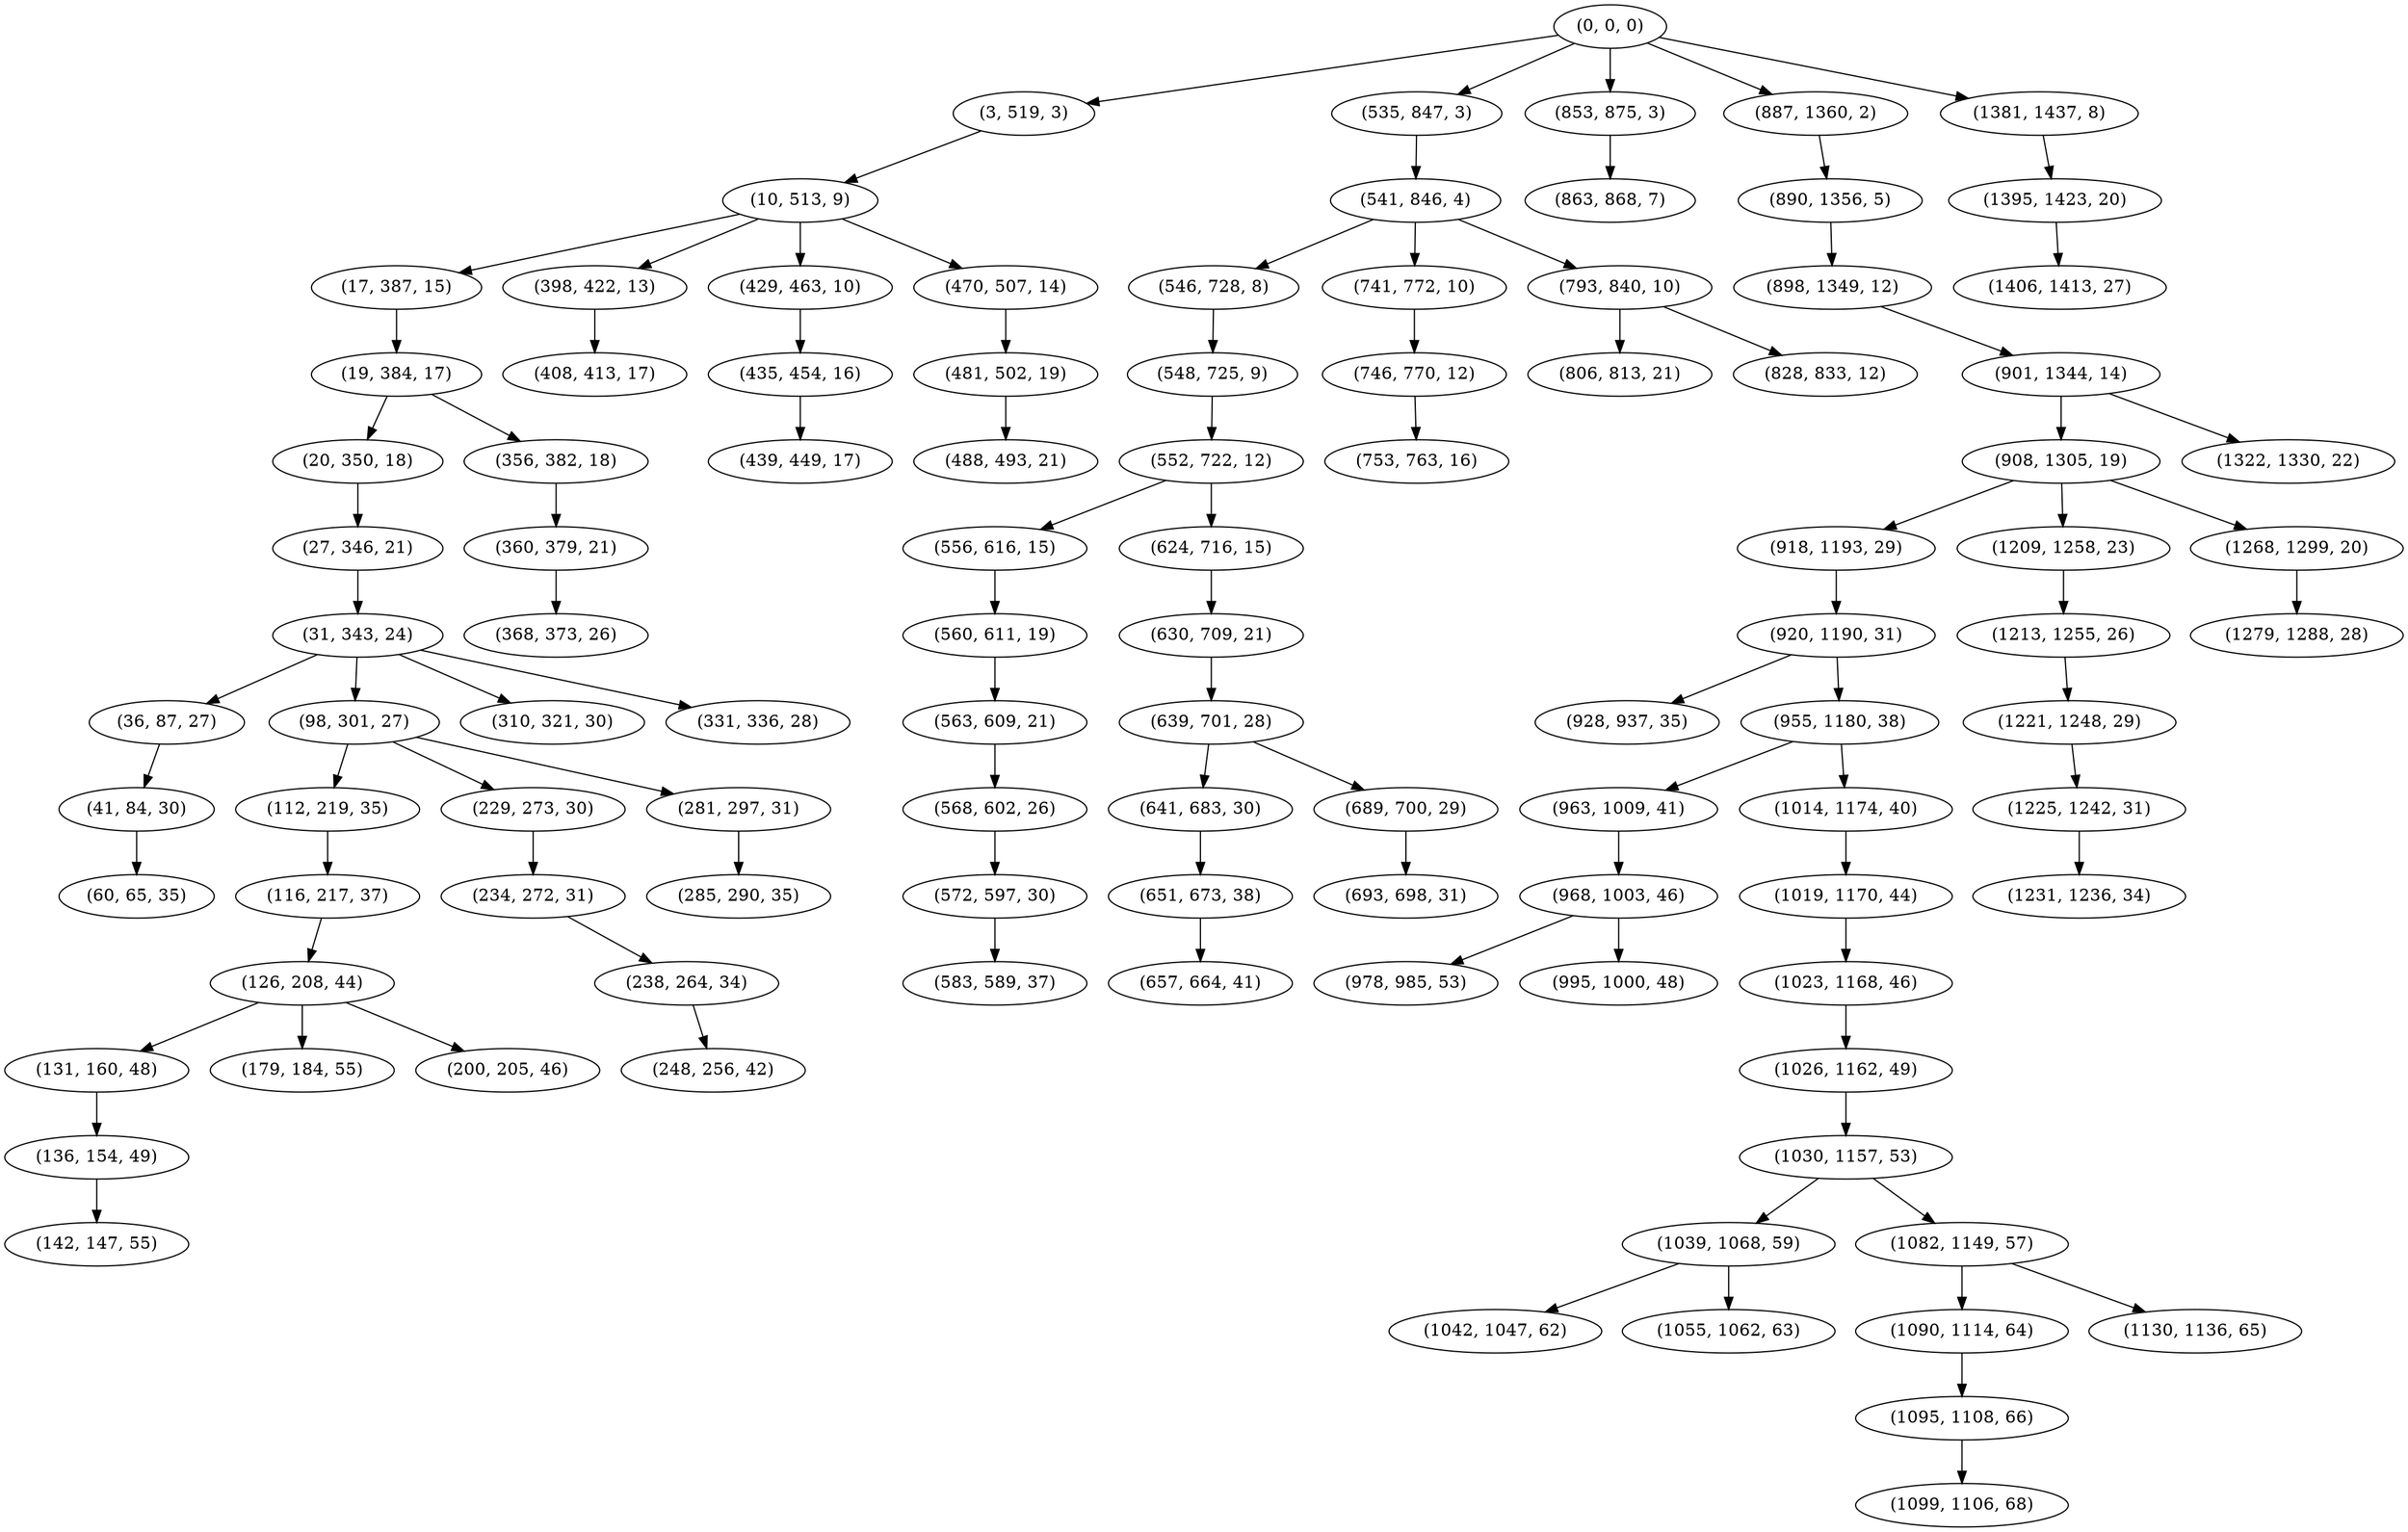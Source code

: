 digraph tree {
    "(0, 0, 0)";
    "(3, 519, 3)";
    "(10, 513, 9)";
    "(17, 387, 15)";
    "(19, 384, 17)";
    "(20, 350, 18)";
    "(27, 346, 21)";
    "(31, 343, 24)";
    "(36, 87, 27)";
    "(41, 84, 30)";
    "(60, 65, 35)";
    "(98, 301, 27)";
    "(112, 219, 35)";
    "(116, 217, 37)";
    "(126, 208, 44)";
    "(131, 160, 48)";
    "(136, 154, 49)";
    "(142, 147, 55)";
    "(179, 184, 55)";
    "(200, 205, 46)";
    "(229, 273, 30)";
    "(234, 272, 31)";
    "(238, 264, 34)";
    "(248, 256, 42)";
    "(281, 297, 31)";
    "(285, 290, 35)";
    "(310, 321, 30)";
    "(331, 336, 28)";
    "(356, 382, 18)";
    "(360, 379, 21)";
    "(368, 373, 26)";
    "(398, 422, 13)";
    "(408, 413, 17)";
    "(429, 463, 10)";
    "(435, 454, 16)";
    "(439, 449, 17)";
    "(470, 507, 14)";
    "(481, 502, 19)";
    "(488, 493, 21)";
    "(535, 847, 3)";
    "(541, 846, 4)";
    "(546, 728, 8)";
    "(548, 725, 9)";
    "(552, 722, 12)";
    "(556, 616, 15)";
    "(560, 611, 19)";
    "(563, 609, 21)";
    "(568, 602, 26)";
    "(572, 597, 30)";
    "(583, 589, 37)";
    "(624, 716, 15)";
    "(630, 709, 21)";
    "(639, 701, 28)";
    "(641, 683, 30)";
    "(651, 673, 38)";
    "(657, 664, 41)";
    "(689, 700, 29)";
    "(693, 698, 31)";
    "(741, 772, 10)";
    "(746, 770, 12)";
    "(753, 763, 16)";
    "(793, 840, 10)";
    "(806, 813, 21)";
    "(828, 833, 12)";
    "(853, 875, 3)";
    "(863, 868, 7)";
    "(887, 1360, 2)";
    "(890, 1356, 5)";
    "(898, 1349, 12)";
    "(901, 1344, 14)";
    "(908, 1305, 19)";
    "(918, 1193, 29)";
    "(920, 1190, 31)";
    "(928, 937, 35)";
    "(955, 1180, 38)";
    "(963, 1009, 41)";
    "(968, 1003, 46)";
    "(978, 985, 53)";
    "(995, 1000, 48)";
    "(1014, 1174, 40)";
    "(1019, 1170, 44)";
    "(1023, 1168, 46)";
    "(1026, 1162, 49)";
    "(1030, 1157, 53)";
    "(1039, 1068, 59)";
    "(1042, 1047, 62)";
    "(1055, 1062, 63)";
    "(1082, 1149, 57)";
    "(1090, 1114, 64)";
    "(1095, 1108, 66)";
    "(1099, 1106, 68)";
    "(1130, 1136, 65)";
    "(1209, 1258, 23)";
    "(1213, 1255, 26)";
    "(1221, 1248, 29)";
    "(1225, 1242, 31)";
    "(1231, 1236, 34)";
    "(1268, 1299, 20)";
    "(1279, 1288, 28)";
    "(1322, 1330, 22)";
    "(1381, 1437, 8)";
    "(1395, 1423, 20)";
    "(1406, 1413, 27)";
    "(0, 0, 0)" -> "(3, 519, 3)";
    "(0, 0, 0)" -> "(535, 847, 3)";
    "(0, 0, 0)" -> "(853, 875, 3)";
    "(0, 0, 0)" -> "(887, 1360, 2)";
    "(0, 0, 0)" -> "(1381, 1437, 8)";
    "(3, 519, 3)" -> "(10, 513, 9)";
    "(10, 513, 9)" -> "(17, 387, 15)";
    "(10, 513, 9)" -> "(398, 422, 13)";
    "(10, 513, 9)" -> "(429, 463, 10)";
    "(10, 513, 9)" -> "(470, 507, 14)";
    "(17, 387, 15)" -> "(19, 384, 17)";
    "(19, 384, 17)" -> "(20, 350, 18)";
    "(19, 384, 17)" -> "(356, 382, 18)";
    "(20, 350, 18)" -> "(27, 346, 21)";
    "(27, 346, 21)" -> "(31, 343, 24)";
    "(31, 343, 24)" -> "(36, 87, 27)";
    "(31, 343, 24)" -> "(98, 301, 27)";
    "(31, 343, 24)" -> "(310, 321, 30)";
    "(31, 343, 24)" -> "(331, 336, 28)";
    "(36, 87, 27)" -> "(41, 84, 30)";
    "(41, 84, 30)" -> "(60, 65, 35)";
    "(98, 301, 27)" -> "(112, 219, 35)";
    "(98, 301, 27)" -> "(229, 273, 30)";
    "(98, 301, 27)" -> "(281, 297, 31)";
    "(112, 219, 35)" -> "(116, 217, 37)";
    "(116, 217, 37)" -> "(126, 208, 44)";
    "(126, 208, 44)" -> "(131, 160, 48)";
    "(126, 208, 44)" -> "(179, 184, 55)";
    "(126, 208, 44)" -> "(200, 205, 46)";
    "(131, 160, 48)" -> "(136, 154, 49)";
    "(136, 154, 49)" -> "(142, 147, 55)";
    "(229, 273, 30)" -> "(234, 272, 31)";
    "(234, 272, 31)" -> "(238, 264, 34)";
    "(238, 264, 34)" -> "(248, 256, 42)";
    "(281, 297, 31)" -> "(285, 290, 35)";
    "(356, 382, 18)" -> "(360, 379, 21)";
    "(360, 379, 21)" -> "(368, 373, 26)";
    "(398, 422, 13)" -> "(408, 413, 17)";
    "(429, 463, 10)" -> "(435, 454, 16)";
    "(435, 454, 16)" -> "(439, 449, 17)";
    "(470, 507, 14)" -> "(481, 502, 19)";
    "(481, 502, 19)" -> "(488, 493, 21)";
    "(535, 847, 3)" -> "(541, 846, 4)";
    "(541, 846, 4)" -> "(546, 728, 8)";
    "(541, 846, 4)" -> "(741, 772, 10)";
    "(541, 846, 4)" -> "(793, 840, 10)";
    "(546, 728, 8)" -> "(548, 725, 9)";
    "(548, 725, 9)" -> "(552, 722, 12)";
    "(552, 722, 12)" -> "(556, 616, 15)";
    "(552, 722, 12)" -> "(624, 716, 15)";
    "(556, 616, 15)" -> "(560, 611, 19)";
    "(560, 611, 19)" -> "(563, 609, 21)";
    "(563, 609, 21)" -> "(568, 602, 26)";
    "(568, 602, 26)" -> "(572, 597, 30)";
    "(572, 597, 30)" -> "(583, 589, 37)";
    "(624, 716, 15)" -> "(630, 709, 21)";
    "(630, 709, 21)" -> "(639, 701, 28)";
    "(639, 701, 28)" -> "(641, 683, 30)";
    "(639, 701, 28)" -> "(689, 700, 29)";
    "(641, 683, 30)" -> "(651, 673, 38)";
    "(651, 673, 38)" -> "(657, 664, 41)";
    "(689, 700, 29)" -> "(693, 698, 31)";
    "(741, 772, 10)" -> "(746, 770, 12)";
    "(746, 770, 12)" -> "(753, 763, 16)";
    "(793, 840, 10)" -> "(806, 813, 21)";
    "(793, 840, 10)" -> "(828, 833, 12)";
    "(853, 875, 3)" -> "(863, 868, 7)";
    "(887, 1360, 2)" -> "(890, 1356, 5)";
    "(890, 1356, 5)" -> "(898, 1349, 12)";
    "(898, 1349, 12)" -> "(901, 1344, 14)";
    "(901, 1344, 14)" -> "(908, 1305, 19)";
    "(901, 1344, 14)" -> "(1322, 1330, 22)";
    "(908, 1305, 19)" -> "(918, 1193, 29)";
    "(908, 1305, 19)" -> "(1209, 1258, 23)";
    "(908, 1305, 19)" -> "(1268, 1299, 20)";
    "(918, 1193, 29)" -> "(920, 1190, 31)";
    "(920, 1190, 31)" -> "(928, 937, 35)";
    "(920, 1190, 31)" -> "(955, 1180, 38)";
    "(955, 1180, 38)" -> "(963, 1009, 41)";
    "(955, 1180, 38)" -> "(1014, 1174, 40)";
    "(963, 1009, 41)" -> "(968, 1003, 46)";
    "(968, 1003, 46)" -> "(978, 985, 53)";
    "(968, 1003, 46)" -> "(995, 1000, 48)";
    "(1014, 1174, 40)" -> "(1019, 1170, 44)";
    "(1019, 1170, 44)" -> "(1023, 1168, 46)";
    "(1023, 1168, 46)" -> "(1026, 1162, 49)";
    "(1026, 1162, 49)" -> "(1030, 1157, 53)";
    "(1030, 1157, 53)" -> "(1039, 1068, 59)";
    "(1030, 1157, 53)" -> "(1082, 1149, 57)";
    "(1039, 1068, 59)" -> "(1042, 1047, 62)";
    "(1039, 1068, 59)" -> "(1055, 1062, 63)";
    "(1082, 1149, 57)" -> "(1090, 1114, 64)";
    "(1082, 1149, 57)" -> "(1130, 1136, 65)";
    "(1090, 1114, 64)" -> "(1095, 1108, 66)";
    "(1095, 1108, 66)" -> "(1099, 1106, 68)";
    "(1209, 1258, 23)" -> "(1213, 1255, 26)";
    "(1213, 1255, 26)" -> "(1221, 1248, 29)";
    "(1221, 1248, 29)" -> "(1225, 1242, 31)";
    "(1225, 1242, 31)" -> "(1231, 1236, 34)";
    "(1268, 1299, 20)" -> "(1279, 1288, 28)";
    "(1381, 1437, 8)" -> "(1395, 1423, 20)";
    "(1395, 1423, 20)" -> "(1406, 1413, 27)";
}
